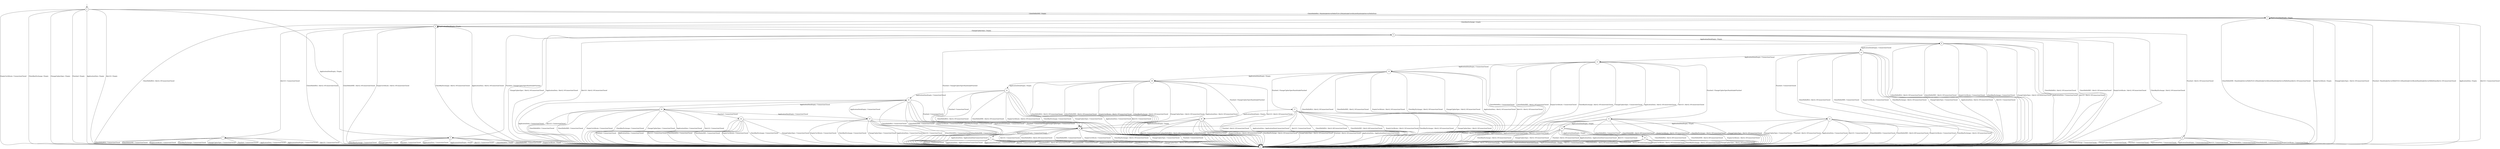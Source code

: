 digraph g {
__start0 [label="" shape="none"];

	s0 [shape="circle" label="0"];
	s1 [shape="circle" label="1"];
	s2 [shape="circle" label="2"];
	s3 [shape="circle" label="3"];
	s4 [shape="circle" label="4"];
	s5 [shape="circle" label="5"];
	s6 [shape="circle" label="6"];
	s7 [shape="circle" label="7"];
	s8 [shape="circle" label="8"];
	s9 [shape="circle" label="9"];
	s10 [shape="circle" label="10"];
	s11 [shape="circle" label="11"];
	s12 [shape="circle" label="12"];
	s13 [shape="circle" label="13"];
	s14 [shape="circle" label="14"];
	s15 [shape="circle" label="15"];
	s16 [shape="circle" label="16"];
	s17 [shape="circle" label="17"];
	s18 [shape="circle" label="18"];
	s19 [shape="circle" label="19"];
	s20 [shape="circle" label="20"];
	s21 [shape="circle" label="21"];
	s22 [shape="circle" label="22"];
	s23 [shape="circle" label="23"];
	s24 [shape="circle" label="24"];
	s25 [shape="circle" label="25"];
	s0 -> s1 [label="ClientHelloRSA / HandshakeServerHelloTLSv12HandshakeCertificateHandshakeServerHelloDone"];
	s0 -> s1 [label="ClientHelloDHE / Empty"];
	s0 -> s2 [label="EmptyCertificate / ConnectionClosed"];
	s0 -> s2 [label="ClientKeyExchange / Empty"];
	s0 -> s2 [label="ChangeCipherSpec / Empty"];
	s0 -> s2 [label="Finished / Empty"];
	s0 -> s2 [label="ApplicationData / Empty"];
	s0 -> s3 [label="ApplicationDataEmpty / Empty"];
	s0 -> s2 [label="Alert10 / Empty"];
	s1 -> s2 [label="ClientHelloRSA / Alert2.10ConnectionClosed"];
	s1 -> s2 [label="ClientHelloDHE / HandshakeServerHelloTLSv12HandshakeCertificateHandshakeServerHelloDoneAlert2.10ConnectionClosed"];
	s1 -> s2 [label="EmptyCertificate / Empty"];
	s1 -> s4 [label="ClientKeyExchange / Empty"];
	s1 -> s2 [label="ChangeCipherSpec / Alert2.10ConnectionClosed"];
	s1 -> s2 [label="Finished / HandshakeServerHelloTLSv12HandshakeCertificateHandshakeServerHelloDoneAlert2.10ConnectionClosed"];
	s1 -> s2 [label="ApplicationData / Empty"];
	s1 -> s1 [label="ApplicationDataEmpty / Empty"];
	s1 -> s2 [label="Alert10 / ConnectionClosed"];
	s2 -> s2 [label="ClientHelloRSA / ConnectionClosed"];
	s2 -> s2 [label="ClientHelloDHE / Empty"];
	s2 -> s2 [label="EmptyCertificate / ConnectionClosed"];
	s2 -> s2 [label="ClientKeyExchange / Empty"];
	s2 -> s2 [label="ChangeCipherSpec / ConnectionClosed"];
	s2 -> s2 [label="Finished / Empty"];
	s2 -> s2 [label="ApplicationData / ConnectionClosed"];
	s2 -> s2 [label="ApplicationDataEmpty / Empty"];
	s2 -> s2 [label="Alert10 / ConnectionClosed"];
	s3 -> s2 [label="ClientHelloRSA / Empty"];
	s3 -> s2 [label="ClientHelloDHE / ConnectionClosed"];
	s3 -> s2 [label="EmptyCertificate / Empty"];
	s3 -> s2 [label="ClientKeyExchange / ConnectionClosed"];
	s3 -> s2 [label="ChangeCipherSpec / Empty"];
	s3 -> s2 [label="Finished / ConnectionClosed"];
	s3 -> s2 [label="ApplicationData / ConnectionClosed"];
	s3 -> s2 [label="ApplicationDataEmpty / Empty"];
	s3 -> s2 [label="Alert10 / ConnectionClosed"];
	s4 -> s2 [label="ClientHelloRSA / Alert2.10ConnectionClosed"];
	s4 -> s2 [label="ClientHelloDHE / Alert2.10ConnectionClosed"];
	s4 -> s2 [label="EmptyCertificate / Alert2.10ConnectionClosed"];
	s4 -> s2 [label="ClientKeyExchange / Alert2.10ConnectionClosed"];
	s4 -> s5 [label="ChangeCipherSpec / Empty"];
	s4 -> s6 [label="Finished / Alert2.10ConnectionClosed"];
	s4 -> s2 [label="ApplicationData / Alert2.10ConnectionClosed"];
	s4 -> s4 [label="ApplicationDataEmpty / Empty"];
	s4 -> s7 [label="Alert10 / ConnectionClosed"];
	s5 -> s2 [label="ClientHelloRSA / Alert2.10ConnectionClosed"];
	s5 -> s2 [label="ClientHelloDHE / Alert2.10ConnectionClosed"];
	s5 -> s2 [label="EmptyCertificate / Alert2.10ConnectionClosed"];
	s5 -> s2 [label="ClientKeyExchange / Alert2.10ConnectionClosed"];
	s5 -> s2 [label="ChangeCipherSpec / Alert2.10ConnectionClosed"];
	s5 -> s3 [label="Finished / ChangeCipherSpecHandshakeFinished"];
	s5 -> s2 [label="ApplicationData / Alert2.10ConnectionClosed"];
	s5 -> s8 [label="ApplicationDataEmpty / Empty"];
	s5 -> s2 [label="Alert10 / Alert2.10ConnectionClosed"];
	s6 -> s2 [label="ClientHelloRSA / ConnectionClosed"];
	s6 -> s2 [label="ClientHelloDHE / ConnectionClosed"];
	s6 -> s2 [label="EmptyCertificate / ConnectionClosed"];
	s6 -> s2 [label="ClientKeyExchange / ConnectionClosed"];
	s6 -> s2 [label="ChangeCipherSpec / ConnectionClosed"];
	s6 -> s2 [label="Finished / ConnectionClosed"];
	s6 -> s2 [label="ApplicationData / ConnectionClosed"];
	s6 -> s2 [label="ApplicationDataEmpty / ConnectionClosed"];
	s6 -> s2 [label="Alert10 / ConnectionClosed"];
	s7 -> s2 [label="ClientHelloRSA / ConnectionClosed"];
	s7 -> s2 [label="ClientHelloDHE / ConnectionClosed"];
	s7 -> s2 [label="EmptyCertificate / ConnectionClosed"];
	s7 -> s2 [label="ClientKeyExchange / ConnectionClosed"];
	s7 -> s2 [label="ChangeCipherSpec / ConnectionClosed"];
	s7 -> s2 [label="Finished / ConnectionClosed"];
	s7 -> s2 [label="ApplicationData / ConnectionClosed"];
	s7 -> s2 [label="ApplicationDataEmpty / ConnectionClosed"];
	s7 -> s2 [label="Alert10 / ConnectionClosed"];
	s8 -> s2 [label="ClientHelloRSA / Alert2.10ConnectionClosed"];
	s8 -> s2 [label="ClientHelloDHE / Alert2.10ConnectionClosed"];
	s8 -> s2 [label="EmptyCertificate / ConnectionClosed"];
	s8 -> s2 [label="ClientKeyExchange / ConnectionClosed"];
	s8 -> s2 [label="ChangeCipherSpec / Alert2.10ConnectionClosed"];
	s8 -> s9 [label="Finished / ChangeCipherSpecHandshakeFinished"];
	s8 -> s2 [label="ApplicationData / ConnectionClosed"];
	s8 -> s10 [label="ApplicationDataEmpty / ConnectionClosed"];
	s8 -> s2 [label="Alert10 / Alert2.10ConnectionClosed"];
	s9 -> s2 [label="ClientHelloRSA / Alert2.40ConnectionClosed"];
	s9 -> s2 [label="ClientHelloDHE / ConnectionClosed"];
	s9 -> s2 [label="EmptyCertificate / ConnectionClosed"];
	s9 -> s2 [label="ClientKeyExchange / Alert2.10ConnectionClosed"];
	s9 -> s2 [label="ChangeCipherSpec / ConnectionClosed"];
	s9 -> s2 [label="Finished / ConnectionClosed"];
	s9 -> s2 [label="ApplicationData / ApplicationDataConnectionClosed"];
	s9 -> s11 [label="ApplicationDataEmpty / ConnectionClosed"];
	s9 -> s2 [label="Alert10 / ConnectionClosed"];
	s10 -> s2 [label="ClientHelloRSA / Alert2.10ConnectionClosed"];
	s10 -> s2 [label="ClientHelloDHE / ConnectionClosed"];
	s10 -> s2 [label="EmptyCertificate / ConnectionClosed"];
	s10 -> s2 [label="ClientKeyExchange / Alert2.10ConnectionClosed"];
	s10 -> s2 [label="ChangeCipherSpec / ConnectionClosed"];
	s10 -> s12 [label="Finished / ConnectionClosed"];
	s10 -> s2 [label="ApplicationData / Alert2.10ConnectionClosed"];
	s10 -> s13 [label="ApplicationDataEmpty / ConnectionClosed"];
	s10 -> s2 [label="Alert10 / ConnectionClosed"];
	s11 -> s2 [label="ClientHelloRSA / Alert2.40ConnectionClosed"];
	s11 -> s2 [label="ClientHelloDHE / ConnectionClosed"];
	s11 -> s2 [label="EmptyCertificate / Alert2.10ConnectionClosed"];
	s11 -> s2 [label="ClientKeyExchange / ConnectionClosed"];
	s11 -> s2 [label="ChangeCipherSpec / Alert2.10ConnectionClosed"];
	s11 -> s2 [label="Finished / ConnectionClosed"];
	s11 -> s2 [label="ApplicationData / ApplicationDataConnectionClosed"];
	s11 -> s2 [label="ApplicationDataEmpty / ConnectionClosed"];
	s11 -> s2 [label="Alert10 / ConnectionClosed"];
	s12 -> s2 [label="ClientHelloRSA / ConnectionClosed"];
	s12 -> s2 [label="ClientHelloDHE / Alert2.40ConnectionClosed"];
	s12 -> s2 [label="EmptyCertificate / ConnectionClosed"];
	s12 -> s2 [label="ClientKeyExchange / Alert2.10ConnectionClosed"];
	s12 -> s2 [label="ChangeCipherSpec / ConnectionClosed"];
	s12 -> s2 [label="Finished / Alert2.10ConnectionClosed"];
	s12 -> s2 [label="ApplicationData / ConnectionClosed"];
	s12 -> s9 [label="ApplicationDataEmpty / Empty"];
	s12 -> s2 [label="Alert10 / ConnectionClosed"];
	s13 -> s2 [label="ClientHelloRSA / ConnectionClosed"];
	s13 -> s2 [label="ClientHelloDHE / Alert2.10ConnectionClosed"];
	s13 -> s2 [label="EmptyCertificate / ConnectionClosed"];
	s13 -> s2 [label="ClientKeyExchange / Alert2.10ConnectionClosed"];
	s13 -> s2 [label="ChangeCipherSpec / ConnectionClosed"];
	s13 -> s14 [label="Finished / ChangeCipherSpecHandshakeFinished"];
	s13 -> s2 [label="ApplicationData / Alert2.10ConnectionClosed"];
	s13 -> s15 [label="ApplicationDataEmpty / ConnectionClosed"];
	s13 -> s2 [label="Alert10 / Alert2.10ConnectionClosed"];
	s14 -> s2 [label="ClientHelloRSA / ConnectionClosed"];
	s14 -> s2 [label="ClientHelloDHE / Alert2.40ConnectionClosed"];
	s14 -> s2 [label="EmptyCertificate / Alert2.10ConnectionClosed"];
	s14 -> s2 [label="ClientKeyExchange / Alert2.10ConnectionClosed"];
	s14 -> s2 [label="ChangeCipherSpec / Alert2.10ConnectionClosed"];
	s14 -> s2 [label="Finished / Alert2.10ConnectionClosed"];
	s14 -> s2 [label="ApplicationData / ApplicationDataConnectionClosed"];
	s14 -> s16 [label="ApplicationDataEmpty / Empty"];
	s14 -> s2 [label="Alert10 / ConnectionClosed"];
	s15 -> s2 [label="ClientHelloRSA / Alert2.10ConnectionClosed"];
	s15 -> s2 [label="ClientHelloDHE / Alert2.10ConnectionClosed"];
	s15 -> s2 [label="EmptyCertificate / Alert2.10ConnectionClosed"];
	s15 -> s2 [label="ClientKeyExchange / Alert2.10ConnectionClosed"];
	s15 -> s2 [label="ChangeCipherSpec / Alert2.10ConnectionClosed"];
	s15 -> s17 [label="Finished / ChangeCipherSpecHandshakeFinished"];
	s15 -> s2 [label="ApplicationData / Alert2.10ConnectionClosed"];
	s15 -> s18 [label="ApplicationDataEmpty / Empty"];
	s15 -> s2 [label="Alert10 / Alert2.10ConnectionClosed"];
	s16 -> s2 [label="ClientHelloRSA / Alert2.40ConnectionClosed"];
	s16 -> s2 [label="ClientHelloDHE / Alert2.40ConnectionClosed"];
	s16 -> s2 [label="EmptyCertificate / Alert2.10ConnectionClosed"];
	s16 -> s2 [label="ClientKeyExchange / Alert2.10ConnectionClosed"];
	s16 -> s2 [label="ChangeCipherSpec / Alert2.10ConnectionClosed"];
	s16 -> s2 [label="Finished / Alert2.10ConnectionClosed"];
	s16 -> s2 [label="ApplicationData / ApplicationDataConnectionClosed"];
	s16 -> s19 [label="ApplicationDataEmpty / Empty"];
	s16 -> s2 [label="Alert10 / ConnectionClosed"];
	s17 -> s2 [label="ClientHelloRSA / Alert2.40ConnectionClosed"];
	s17 -> s2 [label="ClientHelloDHE / Alert2.40ConnectionClosed"];
	s17 -> s2 [label="EmptyCertificate / Alert2.10ConnectionClosed"];
	s17 -> s2 [label="ClientKeyExchange / Alert2.10ConnectionClosed"];
	s17 -> s2 [label="ChangeCipherSpec / Alert2.10ConnectionClosed"];
	s17 -> s2 [label="Finished / Alert2.10ConnectionClosed"];
	s17 -> s2 [label="ApplicationData / ApplicationDataConnectionClosed"];
	s17 -> s20 [label="ApplicationDataEmpty / Empty"];
	s17 -> s2 [label="Alert10 / ConnectionClosed"];
	s18 -> s2 [label="ClientHelloRSA / Alert2.10ConnectionClosed"];
	s18 -> s2 [label="ClientHelloDHE / Alert2.10ConnectionClosed"];
	s18 -> s2 [label="EmptyCertificate / Alert2.10ConnectionClosed"];
	s18 -> s2 [label="ClientKeyExchange / Alert2.10ConnectionClosed"];
	s18 -> s2 [label="ChangeCipherSpec / Alert2.10ConnectionClosed"];
	s18 -> s20 [label="Finished / ChangeCipherSpecHandshakeFinished"];
	s18 -> s2 [label="ApplicationData / Alert2.10ConnectionClosed"];
	s18 -> s21 [label="ApplicationDataEmpty / Empty"];
	s18 -> s2 [label="Alert10 / Alert2.10ConnectionClosed"];
	s19 -> s2 [label="ClientHelloRSA / Alert2.40ConnectionClosed"];
	s19 -> s2 [label="ClientHelloDHE / Alert2.40ConnectionClosed"];
	s19 -> s2 [label="EmptyCertificate / Alert2.10ConnectionClosed"];
	s19 -> s2 [label="ClientKeyExchange / Alert2.10ConnectionClosed"];
	s19 -> s2 [label="ChangeCipherSpec / Alert2.10ConnectionClosed"];
	s19 -> s2 [label="Finished / Alert2.10ConnectionClosed"];
	s19 -> s2 [label="ApplicationData / ApplicationDataConnectionClosed"];
	s19 -> s2 [label="ApplicationDataEmpty / Empty"];
	s19 -> s2 [label="Alert10 / ConnectionClosed"];
	s20 -> s2 [label="ClientHelloRSA / Alert2.40ConnectionClosed"];
	s20 -> s2 [label="ClientHelloDHE / Alert2.40ConnectionClosed"];
	s20 -> s2 [label="EmptyCertificate / Alert2.10ConnectionClosed"];
	s20 -> s2 [label="ClientKeyExchange / Alert2.10ConnectionClosed"];
	s20 -> s2 [label="ChangeCipherSpec / Alert2.10ConnectionClosed"];
	s20 -> s2 [label="Finished / Alert2.10ConnectionClosed"];
	s20 -> s2 [label="ApplicationData / ApplicationDataConnectionClosed"];
	s20 -> s9 [label="ApplicationDataEmpty / Empty"];
	s20 -> s2 [label="Alert10 / ConnectionClosed"];
	s21 -> s2 [label="ClientHelloRSA / Alert2.10ConnectionClosed"];
	s21 -> s2 [label="ClientHelloDHE / Alert2.10ConnectionClosed"];
	s21 -> s2 [label="EmptyCertificate / Alert2.10ConnectionClosed"];
	s21 -> s2 [label="ClientKeyExchange / ConnectionClosed"];
	s21 -> s2 [label="ChangeCipherSpec / ConnectionClosed"];
	s21 -> s9 [label="Finished / ConnectionClosed"];
	s21 -> s2 [label="ApplicationData / ConnectionClosed"];
	s21 -> s22 [label="ApplicationDataEmpty / ConnectionClosed"];
	s21 -> s2 [label="Alert10 / ConnectionClosed"];
	s22 -> s2 [label="ClientHelloRSA / ConnectionClosed"];
	s22 -> s2 [label="ClientHelloDHE / ConnectionClosed"];
	s22 -> s2 [label="EmptyCertificate / ConnectionClosed"];
	s22 -> s2 [label="ClientKeyExchange / ConnectionClosed"];
	s22 -> s2 [label="ChangeCipherSpec / ConnectionClosed"];
	s22 -> s9 [label="Finished / ConnectionClosed"];
	s22 -> s2 [label="ApplicationData / ConnectionClosed"];
	s22 -> s23 [label="ApplicationDataEmpty / ConnectionClosed"];
	s22 -> s2 [label="Alert10 / ConnectionClosed"];
	s23 -> s2 [label="ClientHelloRSA / ConnectionClosed"];
	s23 -> s2 [label="ClientHelloDHE / ConnectionClosed"];
	s23 -> s2 [label="EmptyCertificate / ConnectionClosed"];
	s23 -> s2 [label="ClientKeyExchange / ConnectionClosed"];
	s23 -> s2 [label="ChangeCipherSpec / ConnectionClosed"];
	s23 -> s24 [label="Finished / ConnectionClosed"];
	s23 -> s2 [label="ApplicationData / ConnectionClosed"];
	s23 -> s25 [label="ApplicationDataEmpty / ConnectionClosed"];
	s23 -> s2 [label="Alert10 / ConnectionClosed"];
	s24 -> s2 [label="ClientHelloRSA / ConnectionClosed"];
	s24 -> s2 [label="ClientHelloDHE / ConnectionClosed"];
	s24 -> s2 [label="EmptyCertificate / ConnectionClosed"];
	s24 -> s2 [label="ClientKeyExchange / ConnectionClosed"];
	s24 -> s2 [label="ChangeCipherSpec / ConnectionClosed"];
	s24 -> s2 [label="Finished / ConnectionClosed"];
	s24 -> s2 [label="ApplicationData / ConnectionClosed"];
	s24 -> s9 [label="ApplicationDataEmpty / ConnectionClosed"];
	s24 -> s2 [label="Alert10 / ConnectionClosed"];
	s25 -> s2 [label="ClientHelloRSA / ConnectionClosed"];
	s25 -> s2 [label="ClientHelloDHE / ConnectionClosed"];
	s25 -> s2 [label="EmptyCertificate / ConnectionClosed"];
	s25 -> s2 [label="ClientKeyExchange / ConnectionClosed"];
	s25 -> s2 [label="ChangeCipherSpec / ConnectionClosed"];
	s25 -> s9 [label="Finished / ConnectionClosed"];
	s25 -> s2 [label="ApplicationData / ConnectionClosed"];
	s25 -> s22 [label="ApplicationDataEmpty / ConnectionClosed"];
	s25 -> s2 [label="Alert10 / ConnectionClosed"];

__start0 -> s0;
}
